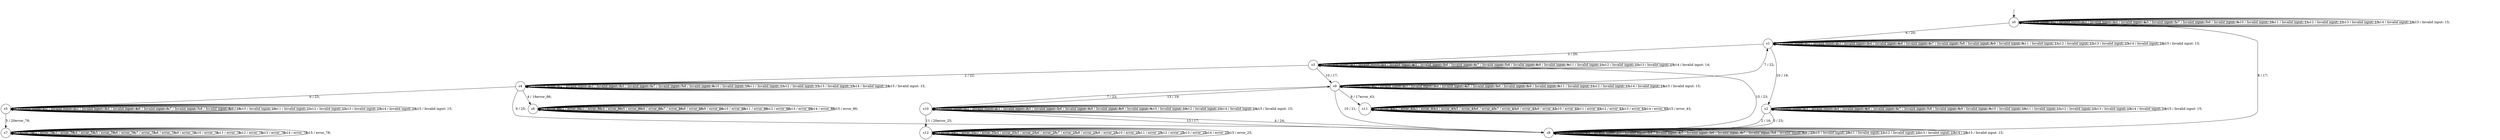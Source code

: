 digraph g {
__start0 [label="" shape="none"];

	s0 [shape="circle" label="s0"];
	s1 [shape="circle" label="s1"];
	s2 [shape="circle" label="s2"];
	s3 [shape="circle" label="s3"];
	s4 [shape="circle" label="s4"];
	s5 [shape="circle" label="s5"];
	s6 [shape="circle" label="s6"];
	s7 [shape="circle" label="s7"];
	s8 [shape="circle" label="s8"];
	s9 [shape="circle" label="s9"];
	s10 [shape="circle" label="s10"];
	s11 [shape="circle" label="s11"];
	s12 [shape="circle" label="s12"];
	s0 -> s0 [label="1 / Invalid input: 1;"];
	s0 -> s0 [label="2 / Invalid input: 2;"];
	s0 -> s0 [label="3 / Invalid input: 3;"];
	s0 -> s0 [label="4 / Invalid input: 4;"];
	s0 -> s0 [label="5 / Invalid input: 5;"];
	s0 -> s1 [label="6 / 20;"];
	s0 -> s0 [label="7 / Invalid input: 7;"];
	s0 -> s8 [label="8 / 17;"];
	s0 -> s0 [label="9 / Invalid input: 9;"];
	s0 -> s0 [label="10 / Invalid input: 10;"];
	s0 -> s0 [label="11 / Invalid input: 11;"];
	s0 -> s0 [label="12 / Invalid input: 12;"];
	s0 -> s0 [label="13 / Invalid input: 13;"];
	s0 -> s0 [label="14 / Invalid input: 14;"];
	s0 -> s0 [label="15 / Invalid input: 15;"];
	s1 -> s1 [label="1 / Invalid input: 1;"];
	s1 -> s1 [label="2 / Invalid input: 2;"];
	s1 -> s1 [label="3 / Invalid input: 3;"];
	s1 -> s1 [label="4 / Invalid input: 4;"];
	s1 -> s3 [label="5 / 20;"];
	s1 -> s1 [label="6 / Invalid input: 6;"];
	s1 -> s1 [label="7 / Invalid input: 7;"];
	s1 -> s1 [label="8 / Invalid input: 8;"];
	s1 -> s1 [label="9 / Invalid input: 9;"];
	s1 -> s2 [label="10 / 19;"];
	s1 -> s1 [label="11 / Invalid input: 11;"];
	s1 -> s1 [label="12 / Invalid input: 12;"];
	s1 -> s1 [label="13 / Invalid input: 13;"];
	s1 -> s1 [label="14 / Invalid input: 14;"];
	s1 -> s1 [label="15 / Invalid input: 15;"];
	s2 -> s2 [label="1 / Invalid input: 1;"];
	s2 -> s8 [label="2 / 16;"];
	s2 -> s2 [label="3 / Invalid input: 3;"];
	s2 -> s2 [label="4 / Invalid input: 4;"];
	s2 -> s8 [label="5 / 23;"];
	s2 -> s2 [label="6 / Invalid input: 6;"];
	s2 -> s2 [label="7 / Invalid input: 7;"];
	s2 -> s2 [label="8 / Invalid input: 8;"];
	s2 -> s2 [label="9 / Invalid input: 9;"];
	s2 -> s2 [label="10 / Invalid input: 10;"];
	s2 -> s2 [label="11 / Invalid input: 11;"];
	s2 -> s2 [label="12 / Invalid input: 12;"];
	s2 -> s2 [label="13 / Invalid input: 13;"];
	s2 -> s2 [label="14 / Invalid input: 14;"];
	s2 -> s2 [label="15 / Invalid input: 15;"];
	s3 -> s3 [label="1 / Invalid input: 1;"];
	s3 -> s4 [label="2 / 22;"];
	s3 -> s3 [label="3 / Invalid input: 3;"];
	s3 -> s3 [label="4 / Invalid input: 4;"];
	s3 -> s3 [label="5 / Invalid input: 5;"];
	s3 -> s3 [label="6 / Invalid input: 6;"];
	s3 -> s3 [label="7 / Invalid input: 7;"];
	s3 -> s3 [label="8 / Invalid input: 8;"];
	s3 -> s3 [label="9 / Invalid input: 9;"];
	s3 -> s9 [label="10 / 17;"];
	s3 -> s3 [label="11 / Invalid input: 11;"];
	s3 -> s3 [label="12 / Invalid input: 12;"];
	s3 -> s3 [label="13 / Invalid input: 13;"];
	s3 -> s3 [label="14 / Invalid input: 14;"];
	s3 -> s8 [label="15 / 23;"];
	s4 -> s4 [label="1 / Invalid input: 1;"];
	s4 -> s4 [label="2 / Invalid input: 2;"];
	s4 -> s4 [label="3 / Invalid input: 3;"];
	s4 -> s6 [label="4 / 16error_86;"];
	s4 -> s4 [label="5 / Invalid input: 5;"];
	s4 -> s5 [label="6 / 23;"];
	s4 -> s4 [label="7 / Invalid input: 7;"];
	s4 -> s4 [label="8 / Invalid input: 8;"];
	s4 -> s8 [label="9 / 25;"];
	s4 -> s4 [label="10 / Invalid input: 10;"];
	s4 -> s4 [label="11 / Invalid input: 11;"];
	s4 -> s4 [label="12 / Invalid input: 12;"];
	s4 -> s4 [label="13 / Invalid input: 13;"];
	s4 -> s4 [label="14 / Invalid input: 14;"];
	s4 -> s4 [label="15 / Invalid input: 15;"];
	s5 -> s5 [label="1 / Invalid input: 1;"];
	s5 -> s5 [label="2 / Invalid input: 2;"];
	s5 -> s5 [label="3 / Invalid input: 3;"];
	s5 -> s5 [label="4 / Invalid input: 4;"];
	s5 -> s7 [label="5 / 20error_78;"];
	s5 -> s5 [label="6 / Invalid input: 6;"];
	s5 -> s5 [label="7 / Invalid input: 7;"];
	s5 -> s5 [label="8 / Invalid input: 8;"];
	s5 -> s5 [label="9 / 18;"];
	s5 -> s5 [label="10 / Invalid input: 10;"];
	s5 -> s5 [label="11 / Invalid input: 11;"];
	s5 -> s5 [label="12 / Invalid input: 12;"];
	s5 -> s5 [label="13 / Invalid input: 13;"];
	s5 -> s5 [label="14 / Invalid input: 14;"];
	s5 -> s5 [label="15 / Invalid input: 15;"];
	s6 -> s6 [label="1 / error_86;"];
	s6 -> s6 [label="2 / error_86;"];
	s6 -> s6 [label="3 / error_86;"];
	s6 -> s6 [label="4 / error_86;"];
	s6 -> s6 [label="5 / error_86;"];
	s6 -> s6 [label="6 / error_86;"];
	s6 -> s6 [label="7 / error_86;"];
	s6 -> s6 [label="8 / error_86;"];
	s6 -> s6 [label="9 / error_86;"];
	s6 -> s6 [label="10 / error_86;"];
	s6 -> s6 [label="11 / error_86;"];
	s6 -> s6 [label="12 / error_86;"];
	s6 -> s6 [label="13 / error_86;"];
	s6 -> s6 [label="14 / error_86;"];
	s6 -> s6 [label="15 / error_86;"];
	s7 -> s7 [label="1 / error_78;"];
	s7 -> s7 [label="2 / error_78;"];
	s7 -> s7 [label="3 / error_78;"];
	s7 -> s7 [label="4 / error_78;"];
	s7 -> s7 [label="5 / error_78;"];
	s7 -> s7 [label="6 / error_78;"];
	s7 -> s7 [label="7 / error_78;"];
	s7 -> s7 [label="8 / error_78;"];
	s7 -> s7 [label="9 / error_78;"];
	s7 -> s7 [label="10 / error_78;"];
	s7 -> s7 [label="11 / error_78;"];
	s7 -> s7 [label="12 / error_78;"];
	s7 -> s7 [label="13 / error_78;"];
	s7 -> s7 [label="14 / error_78;"];
	s7 -> s7 [label="15 / error_78;"];
	s8 -> s8 [label="1 / Invalid input: 1;"];
	s8 -> s8 [label="2 / Invalid input: 2;"];
	s8 -> s8 [label="3 / Invalid input: 3;"];
	s8 -> s8 [label="4 / Invalid input: 4;"];
	s8 -> s8 [label="5 / Invalid input: 5;"];
	s8 -> s8 [label="6 / Invalid input: 6;"];
	s8 -> s8 [label="7 / Invalid input: 7;"];
	s8 -> s8 [label="8 / Invalid input: 8;"];
	s8 -> s8 [label="9 / 23;"];
	s8 -> s8 [label="10 / Invalid input: 10;"];
	s8 -> s8 [label="11 / Invalid input: 11;"];
	s8 -> s8 [label="12 / Invalid input: 12;"];
	s8 -> s8 [label="13 / Invalid input: 13;"];
	s8 -> s8 [label="14 / 18;"];
	s8 -> s8 [label="15 / Invalid input: 15;"];
	s9 -> s9 [label="1 / Invalid input: 1;"];
	s9 -> s9 [label="2 / Invalid input: 2;"];
	s9 -> s9 [label="3 / Invalid input: 3;"];
	s9 -> s9 [label="4 / Invalid input: 4;"];
	s9 -> s9 [label="5 / Invalid input: 5;"];
	s9 -> s9 [label="6 / Invalid input: 6;"];
	s9 -> s1 [label="7 / 22;"];
	s9 -> s11 [label="8 / 17error_43;"];
	s9 -> s9 [label="9 / Invalid input: 9;"];
	s9 -> s8 [label="10 / 21;"];
	s9 -> s9 [label="11 / Invalid input: 11;"];
	s9 -> s9 [label="12 / Invalid input: 12;"];
	s9 -> s10 [label="13 / 19;"];
	s9 -> s9 [label="14 / Invalid input: 14;"];
	s9 -> s9 [label="15 / Invalid input: 15;"];
	s10 -> s10 [label="1 / Invalid input: 1;"];
	s10 -> s10 [label="2 / Invalid input: 2;"];
	s10 -> s10 [label="3 / Invalid input: 3;"];
	s10 -> s8 [label="4 / 24;"];
	s10 -> s10 [label="5 / Invalid input: 5;"];
	s10 -> s10 [label="6 / Invalid input: 6;"];
	s10 -> s9 [label="7 / 23;"];
	s10 -> s10 [label="8 / Invalid input: 8;"];
	s10 -> s10 [label="9 / Invalid input: 9;"];
	s10 -> s10 [label="10 / Invalid input: 10;"];
	s10 -> s12 [label="11 / 20error_25;"];
	s10 -> s10 [label="12 / Invalid input: 12;"];
	s10 -> s8 [label="13 / 17;"];
	s10 -> s10 [label="14 / Invalid input: 14;"];
	s10 -> s10 [label="15 / Invalid input: 15;"];
	s11 -> s11 [label="1 / error_43;"];
	s11 -> s11 [label="2 / error_43;"];
	s11 -> s11 [label="3 / error_43;"];
	s11 -> s11 [label="4 / error_43;"];
	s11 -> s11 [label="5 / error_43;"];
	s11 -> s11 [label="6 / error_43;"];
	s11 -> s11 [label="7 / error_43;"];
	s11 -> s11 [label="8 / error_43;"];
	s11 -> s11 [label="9 / error_43;"];
	s11 -> s11 [label="10 / error_43;"];
	s11 -> s11 [label="11 / error_43;"];
	s11 -> s11 [label="12 / error_43;"];
	s11 -> s11 [label="13 / error_43;"];
	s11 -> s11 [label="14 / error_43;"];
	s11 -> s11 [label="15 / error_43;"];
	s12 -> s12 [label="1 / error_25;"];
	s12 -> s12 [label="2 / error_25;"];
	s12 -> s12 [label="3 / error_25;"];
	s12 -> s12 [label="4 / error_25;"];
	s12 -> s12 [label="5 / error_25;"];
	s12 -> s12 [label="6 / error_25;"];
	s12 -> s12 [label="7 / error_25;"];
	s12 -> s12 [label="8 / error_25;"];
	s12 -> s12 [label="9 / error_25;"];
	s12 -> s12 [label="10 / error_25;"];
	s12 -> s12 [label="11 / error_25;"];
	s12 -> s12 [label="12 / error_25;"];
	s12 -> s12 [label="13 / error_25;"];
	s12 -> s12 [label="14 / error_25;"];
	s12 -> s12 [label="15 / error_25;"];

__start0 -> s0;
}
